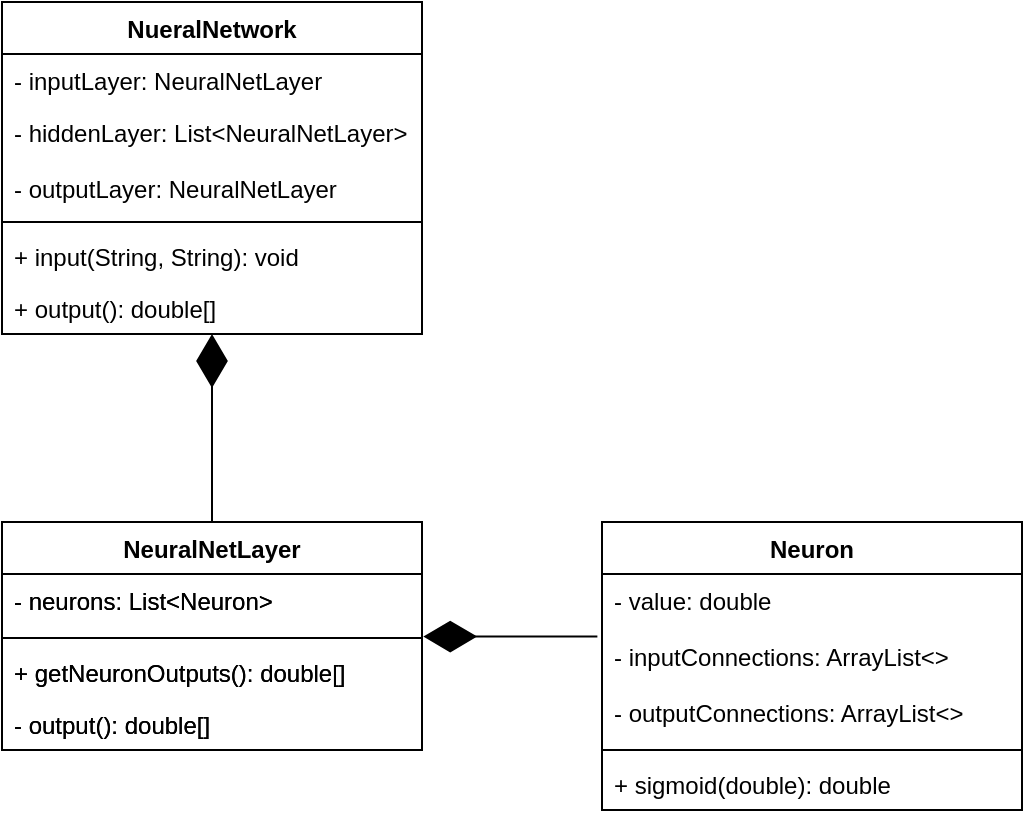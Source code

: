 <mxfile version="13.5.4" type="github">
  <diagram name="Page-1" id="c4acf3e9-155e-7222-9cf6-157b1a14988f">
    <mxGraphModel dx="1422" dy="755" grid="1" gridSize="10" guides="1" tooltips="1" connect="1" arrows="1" fold="1" page="1" pageScale="1" pageWidth="827" pageHeight="1169" background="#ffffff" math="0" shadow="0">
      <root>
        <mxCell id="0" />
        <mxCell id="1" parent="0" />
        <mxCell id="hp0SE5K4Sl0bse56-jCq-10" value="NeuralNetLayer" style="swimlane;fontStyle=1;align=center;verticalAlign=top;childLayout=stackLayout;horizontal=1;startSize=26;horizontalStack=0;resizeParent=1;resizeParentMax=0;resizeLast=0;collapsible=1;marginBottom=0;" vertex="1" parent="1">
          <mxGeometry x="240" y="450" width="210" height="114" as="geometry" />
        </mxCell>
        <mxCell id="hp0SE5K4Sl0bse56-jCq-12" value="- neurons: List&lt;Neuron&gt;" style="text;strokeColor=none;fillColor=none;align=left;verticalAlign=top;spacingLeft=4;spacingRight=4;overflow=hidden;rotatable=0;points=[[0,0.5],[1,0.5]];portConstraint=eastwest;" vertex="1" parent="hp0SE5K4Sl0bse56-jCq-10">
          <mxGeometry y="26" width="210" height="28" as="geometry" />
        </mxCell>
        <mxCell id="hp0SE5K4Sl0bse56-jCq-14" value="" style="line;strokeWidth=1;fillColor=none;align=left;verticalAlign=middle;spacingTop=-1;spacingLeft=3;spacingRight=3;rotatable=0;labelPosition=right;points=[];portConstraint=eastwest;" vertex="1" parent="hp0SE5K4Sl0bse56-jCq-10">
          <mxGeometry y="54" width="210" height="8" as="geometry" />
        </mxCell>
        <mxCell id="hp0SE5K4Sl0bse56-jCq-15" value="+ getNeuronOutputs(): double[]" style="text;strokeColor=none;fillColor=none;align=left;verticalAlign=top;spacingLeft=4;spacingRight=4;overflow=hidden;rotatable=0;points=[[0,0.5],[1,0.5]];portConstraint=eastwest;" vertex="1" parent="hp0SE5K4Sl0bse56-jCq-10">
          <mxGeometry y="62" width="210" height="26" as="geometry" />
        </mxCell>
        <mxCell id="hp0SE5K4Sl0bse56-jCq-16" value="- output(): double[]" style="text;strokeColor=none;fillColor=none;align=left;verticalAlign=top;spacingLeft=4;spacingRight=4;overflow=hidden;rotatable=0;points=[[0,0.5],[1,0.5]];portConstraint=eastwest;" vertex="1" parent="hp0SE5K4Sl0bse56-jCq-10">
          <mxGeometry y="88" width="210" height="26" as="geometry" />
        </mxCell>
        <mxCell id="hp0SE5K4Sl0bse56-jCq-5" value="NueralNetwork" style="swimlane;fontStyle=1;align=center;verticalAlign=top;childLayout=stackLayout;horizontal=1;startSize=26;horizontalStack=0;resizeParent=1;resizeParentMax=0;resizeLast=0;collapsible=1;marginBottom=0;" vertex="1" parent="1">
          <mxGeometry x="240" y="190" width="210" height="166" as="geometry" />
        </mxCell>
        <mxCell id="hp0SE5K4Sl0bse56-jCq-2" value="- inputLayer: NeuralNetLayer" style="text;strokeColor=none;fillColor=none;align=left;verticalAlign=top;spacingLeft=4;spacingRight=4;overflow=hidden;rotatable=0;points=[[0,0.5],[1,0.5]];portConstraint=eastwest;" vertex="1" parent="hp0SE5K4Sl0bse56-jCq-5">
          <mxGeometry y="26" width="210" height="26" as="geometry" />
        </mxCell>
        <mxCell id="hp0SE5K4Sl0bse56-jCq-3" value="- hiddenLayer: List&lt;NeuralNetLayer&gt;" style="text;strokeColor=none;fillColor=none;align=left;verticalAlign=top;spacingLeft=4;spacingRight=4;overflow=hidden;rotatable=0;points=[[0,0.5],[1,0.5]];portConstraint=eastwest;" vertex="1" parent="hp0SE5K4Sl0bse56-jCq-5">
          <mxGeometry y="52" width="210" height="28" as="geometry" />
        </mxCell>
        <mxCell id="hp0SE5K4Sl0bse56-jCq-4" value="- outputLayer: NeuralNetLayer" style="text;strokeColor=none;fillColor=none;align=left;verticalAlign=top;spacingLeft=4;spacingRight=4;overflow=hidden;rotatable=0;points=[[0,0.5],[1,0.5]];portConstraint=eastwest;" vertex="1" parent="hp0SE5K4Sl0bse56-jCq-5">
          <mxGeometry y="80" width="210" height="26" as="geometry" />
        </mxCell>
        <mxCell id="hp0SE5K4Sl0bse56-jCq-7" value="" style="line;strokeWidth=1;fillColor=none;align=left;verticalAlign=middle;spacingTop=-1;spacingLeft=3;spacingRight=3;rotatable=0;labelPosition=right;points=[];portConstraint=eastwest;" vertex="1" parent="hp0SE5K4Sl0bse56-jCq-5">
          <mxGeometry y="106" width="210" height="8" as="geometry" />
        </mxCell>
        <mxCell id="hp0SE5K4Sl0bse56-jCq-8" value="+ input(String, String): void" style="text;strokeColor=none;fillColor=none;align=left;verticalAlign=top;spacingLeft=4;spacingRight=4;overflow=hidden;rotatable=0;points=[[0,0.5],[1,0.5]];portConstraint=eastwest;" vertex="1" parent="hp0SE5K4Sl0bse56-jCq-5">
          <mxGeometry y="114" width="210" height="26" as="geometry" />
        </mxCell>
        <mxCell id="hp0SE5K4Sl0bse56-jCq-9" value="+ output(): double[]" style="text;strokeColor=none;fillColor=none;align=left;verticalAlign=top;spacingLeft=4;spacingRight=4;overflow=hidden;rotatable=0;points=[[0,0.5],[1,0.5]];portConstraint=eastwest;" vertex="1" parent="hp0SE5K4Sl0bse56-jCq-5">
          <mxGeometry y="140" width="210" height="26" as="geometry" />
        </mxCell>
        <mxCell id="hp0SE5K4Sl0bse56-jCq-17" value="" style="endArrow=diamondThin;endFill=1;endSize=24;html=1;entryX=0.5;entryY=1;entryDx=0;entryDy=0;exitX=0.5;exitY=0;exitDx=0;exitDy=0;" edge="1" parent="1" source="hp0SE5K4Sl0bse56-jCq-10" target="hp0SE5K4Sl0bse56-jCq-5">
          <mxGeometry width="160" relative="1" as="geometry">
            <mxPoint x="335" y="450" as="sourcePoint" />
            <mxPoint x="495" y="450" as="targetPoint" />
          </mxGeometry>
        </mxCell>
        <mxCell id="hp0SE5K4Sl0bse56-jCq-18" value="NeuralNetLayer" style="swimlane;fontStyle=1;align=center;verticalAlign=top;childLayout=stackLayout;horizontal=1;startSize=26;horizontalStack=0;resizeParent=1;resizeParentMax=0;resizeLast=0;collapsible=1;marginBottom=0;" vertex="1" parent="1">
          <mxGeometry x="240" y="450" width="210" height="114" as="geometry" />
        </mxCell>
        <mxCell id="hp0SE5K4Sl0bse56-jCq-19" value="- neurons: List&lt;Neuron&gt;" style="text;strokeColor=none;fillColor=none;align=left;verticalAlign=top;spacingLeft=4;spacingRight=4;overflow=hidden;rotatable=0;points=[[0,0.5],[1,0.5]];portConstraint=eastwest;" vertex="1" parent="hp0SE5K4Sl0bse56-jCq-18">
          <mxGeometry y="26" width="210" height="28" as="geometry" />
        </mxCell>
        <mxCell id="hp0SE5K4Sl0bse56-jCq-20" value="" style="line;strokeWidth=1;fillColor=none;align=left;verticalAlign=middle;spacingTop=-1;spacingLeft=3;spacingRight=3;rotatable=0;labelPosition=right;points=[];portConstraint=eastwest;" vertex="1" parent="hp0SE5K4Sl0bse56-jCq-18">
          <mxGeometry y="54" width="210" height="8" as="geometry" />
        </mxCell>
        <mxCell id="hp0SE5K4Sl0bse56-jCq-21" value="+ getNeuronOutputs(): double[]" style="text;strokeColor=none;fillColor=none;align=left;verticalAlign=top;spacingLeft=4;spacingRight=4;overflow=hidden;rotatable=0;points=[[0,0.5],[1,0.5]];portConstraint=eastwest;" vertex="1" parent="hp0SE5K4Sl0bse56-jCq-18">
          <mxGeometry y="62" width="210" height="26" as="geometry" />
        </mxCell>
        <mxCell id="hp0SE5K4Sl0bse56-jCq-22" value="- output(): double[]" style="text;strokeColor=none;fillColor=none;align=left;verticalAlign=top;spacingLeft=4;spacingRight=4;overflow=hidden;rotatable=0;points=[[0,0.5],[1,0.5]];portConstraint=eastwest;" vertex="1" parent="hp0SE5K4Sl0bse56-jCq-18">
          <mxGeometry y="88" width="210" height="26" as="geometry" />
        </mxCell>
        <mxCell id="hp0SE5K4Sl0bse56-jCq-23" value="Neuron" style="swimlane;fontStyle=1;align=center;verticalAlign=top;childLayout=stackLayout;horizontal=1;startSize=26;horizontalStack=0;resizeParent=1;resizeParentMax=0;resizeLast=0;collapsible=1;marginBottom=0;" vertex="1" parent="1">
          <mxGeometry x="540" y="450" width="210" height="144" as="geometry" />
        </mxCell>
        <mxCell id="hp0SE5K4Sl0bse56-jCq-24" value="- value: double" style="text;strokeColor=none;fillColor=none;align=left;verticalAlign=top;spacingLeft=4;spacingRight=4;overflow=hidden;rotatable=0;points=[[0,0.5],[1,0.5]];portConstraint=eastwest;" vertex="1" parent="hp0SE5K4Sl0bse56-jCq-23">
          <mxGeometry y="26" width="210" height="28" as="geometry" />
        </mxCell>
        <mxCell id="hp0SE5K4Sl0bse56-jCq-29" value="- inputConnections: ArrayList&lt;&gt;" style="text;strokeColor=none;fillColor=none;align=left;verticalAlign=top;spacingLeft=4;spacingRight=4;overflow=hidden;rotatable=0;points=[[0,0.5],[1,0.5]];portConstraint=eastwest;" vertex="1" parent="hp0SE5K4Sl0bse56-jCq-23">
          <mxGeometry y="54" width="210" height="28" as="geometry" />
        </mxCell>
        <mxCell id="hp0SE5K4Sl0bse56-jCq-30" value="- outputConnections: ArrayList&lt;&gt;" style="text;strokeColor=none;fillColor=none;align=left;verticalAlign=top;spacingLeft=4;spacingRight=4;overflow=hidden;rotatable=0;points=[[0,0.5],[1,0.5]];portConstraint=eastwest;" vertex="1" parent="hp0SE5K4Sl0bse56-jCq-23">
          <mxGeometry y="82" width="210" height="28" as="geometry" />
        </mxCell>
        <mxCell id="hp0SE5K4Sl0bse56-jCq-25" value="" style="line;strokeWidth=1;fillColor=none;align=left;verticalAlign=middle;spacingTop=-1;spacingLeft=3;spacingRight=3;rotatable=0;labelPosition=right;points=[];portConstraint=eastwest;" vertex="1" parent="hp0SE5K4Sl0bse56-jCq-23">
          <mxGeometry y="110" width="210" height="8" as="geometry" />
        </mxCell>
        <mxCell id="hp0SE5K4Sl0bse56-jCq-26" value="+ sigmoid(double): double" style="text;strokeColor=none;fillColor=none;align=left;verticalAlign=top;spacingLeft=4;spacingRight=4;overflow=hidden;rotatable=0;points=[[0,0.5],[1,0.5]];portConstraint=eastwest;" vertex="1" parent="hp0SE5K4Sl0bse56-jCq-23">
          <mxGeometry y="118" width="210" height="26" as="geometry" />
        </mxCell>
        <mxCell id="hp0SE5K4Sl0bse56-jCq-28" value="" style="endArrow=diamondThin;endFill=1;endSize=24;html=1;entryX=1.003;entryY=1.118;entryDx=0;entryDy=0;exitX=-0.011;exitY=0.118;exitDx=0;exitDy=0;entryPerimeter=0;exitPerimeter=0;" edge="1" parent="1" source="hp0SE5K4Sl0bse56-jCq-29" target="hp0SE5K4Sl0bse56-jCq-19">
          <mxGeometry width="160" relative="1" as="geometry">
            <mxPoint x="540" y="524" as="sourcePoint" />
            <mxPoint x="540" y="430.0" as="targetPoint" />
          </mxGeometry>
        </mxCell>
      </root>
    </mxGraphModel>
  </diagram>
</mxfile>
